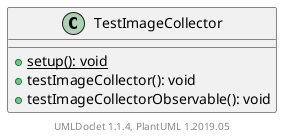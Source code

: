 @startuml

    class TestImageCollector [[TestImageCollector.html]] {
        {static} +setup(): void
        +testImageCollector(): void
        +testImageCollectorObservable(): void
    }


    center footer UMLDoclet 1.1.4, PlantUML 1.2019.05
@enduml
